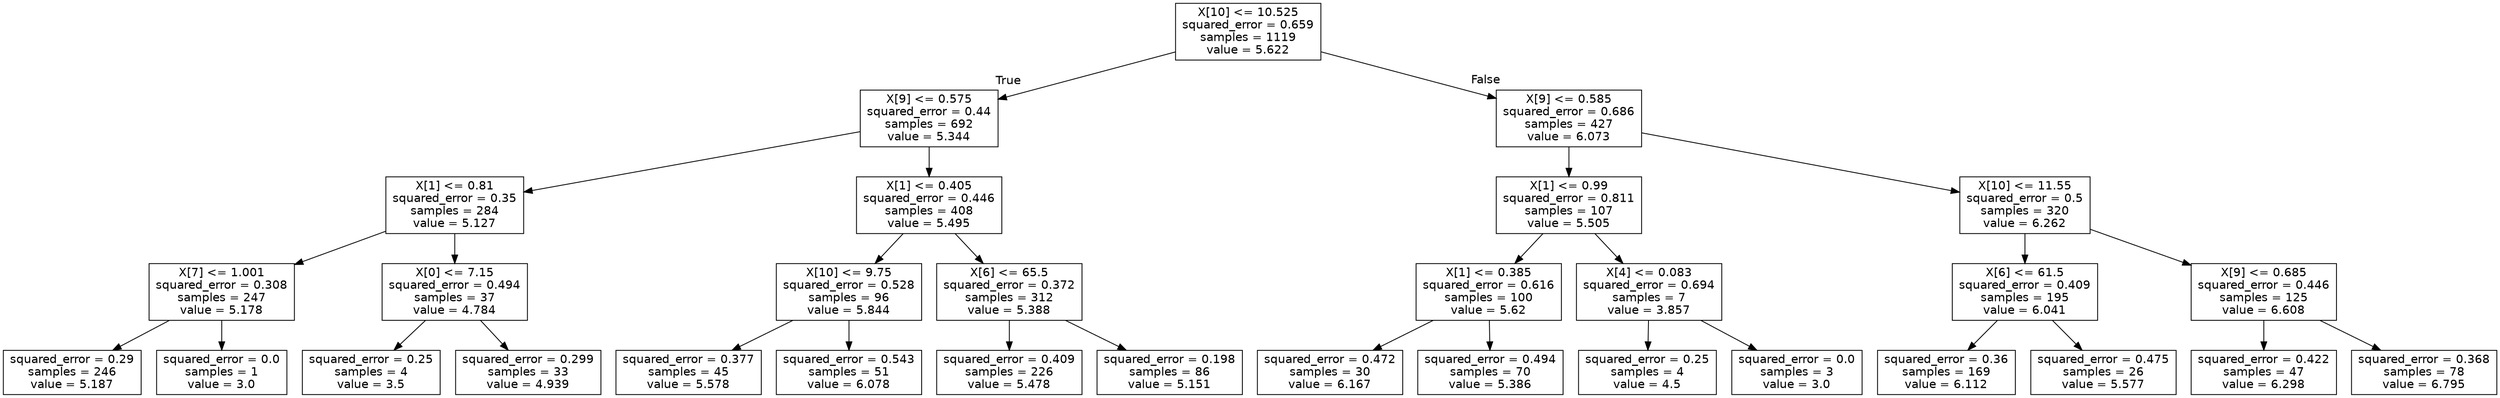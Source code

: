 digraph Tree {
node [shape=box, fontname="helvetica"] ;
edge [fontname="helvetica"] ;
0 [label="X[10] <= 10.525\nsquared_error = 0.659\nsamples = 1119\nvalue = 5.622"] ;
1 [label="X[9] <= 0.575\nsquared_error = 0.44\nsamples = 692\nvalue = 5.344"] ;
0 -> 1 [labeldistance=2.5, labelangle=45, headlabel="True"] ;
2 [label="X[1] <= 0.81\nsquared_error = 0.35\nsamples = 284\nvalue = 5.127"] ;
1 -> 2 ;
3 [label="X[7] <= 1.001\nsquared_error = 0.308\nsamples = 247\nvalue = 5.178"] ;
2 -> 3 ;
4 [label="squared_error = 0.29\nsamples = 246\nvalue = 5.187"] ;
3 -> 4 ;
5 [label="squared_error = 0.0\nsamples = 1\nvalue = 3.0"] ;
3 -> 5 ;
6 [label="X[0] <= 7.15\nsquared_error = 0.494\nsamples = 37\nvalue = 4.784"] ;
2 -> 6 ;
7 [label="squared_error = 0.25\nsamples = 4\nvalue = 3.5"] ;
6 -> 7 ;
8 [label="squared_error = 0.299\nsamples = 33\nvalue = 4.939"] ;
6 -> 8 ;
9 [label="X[1] <= 0.405\nsquared_error = 0.446\nsamples = 408\nvalue = 5.495"] ;
1 -> 9 ;
10 [label="X[10] <= 9.75\nsquared_error = 0.528\nsamples = 96\nvalue = 5.844"] ;
9 -> 10 ;
11 [label="squared_error = 0.377\nsamples = 45\nvalue = 5.578"] ;
10 -> 11 ;
12 [label="squared_error = 0.543\nsamples = 51\nvalue = 6.078"] ;
10 -> 12 ;
13 [label="X[6] <= 65.5\nsquared_error = 0.372\nsamples = 312\nvalue = 5.388"] ;
9 -> 13 ;
14 [label="squared_error = 0.409\nsamples = 226\nvalue = 5.478"] ;
13 -> 14 ;
15 [label="squared_error = 0.198\nsamples = 86\nvalue = 5.151"] ;
13 -> 15 ;
16 [label="X[9] <= 0.585\nsquared_error = 0.686\nsamples = 427\nvalue = 6.073"] ;
0 -> 16 [labeldistance=2.5, labelangle=-45, headlabel="False"] ;
17 [label="X[1] <= 0.99\nsquared_error = 0.811\nsamples = 107\nvalue = 5.505"] ;
16 -> 17 ;
18 [label="X[1] <= 0.385\nsquared_error = 0.616\nsamples = 100\nvalue = 5.62"] ;
17 -> 18 ;
19 [label="squared_error = 0.472\nsamples = 30\nvalue = 6.167"] ;
18 -> 19 ;
20 [label="squared_error = 0.494\nsamples = 70\nvalue = 5.386"] ;
18 -> 20 ;
21 [label="X[4] <= 0.083\nsquared_error = 0.694\nsamples = 7\nvalue = 3.857"] ;
17 -> 21 ;
22 [label="squared_error = 0.25\nsamples = 4\nvalue = 4.5"] ;
21 -> 22 ;
23 [label="squared_error = 0.0\nsamples = 3\nvalue = 3.0"] ;
21 -> 23 ;
24 [label="X[10] <= 11.55\nsquared_error = 0.5\nsamples = 320\nvalue = 6.262"] ;
16 -> 24 ;
25 [label="X[6] <= 61.5\nsquared_error = 0.409\nsamples = 195\nvalue = 6.041"] ;
24 -> 25 ;
26 [label="squared_error = 0.36\nsamples = 169\nvalue = 6.112"] ;
25 -> 26 ;
27 [label="squared_error = 0.475\nsamples = 26\nvalue = 5.577"] ;
25 -> 27 ;
28 [label="X[9] <= 0.685\nsquared_error = 0.446\nsamples = 125\nvalue = 6.608"] ;
24 -> 28 ;
29 [label="squared_error = 0.422\nsamples = 47\nvalue = 6.298"] ;
28 -> 29 ;
30 [label="squared_error = 0.368\nsamples = 78\nvalue = 6.795"] ;
28 -> 30 ;
}